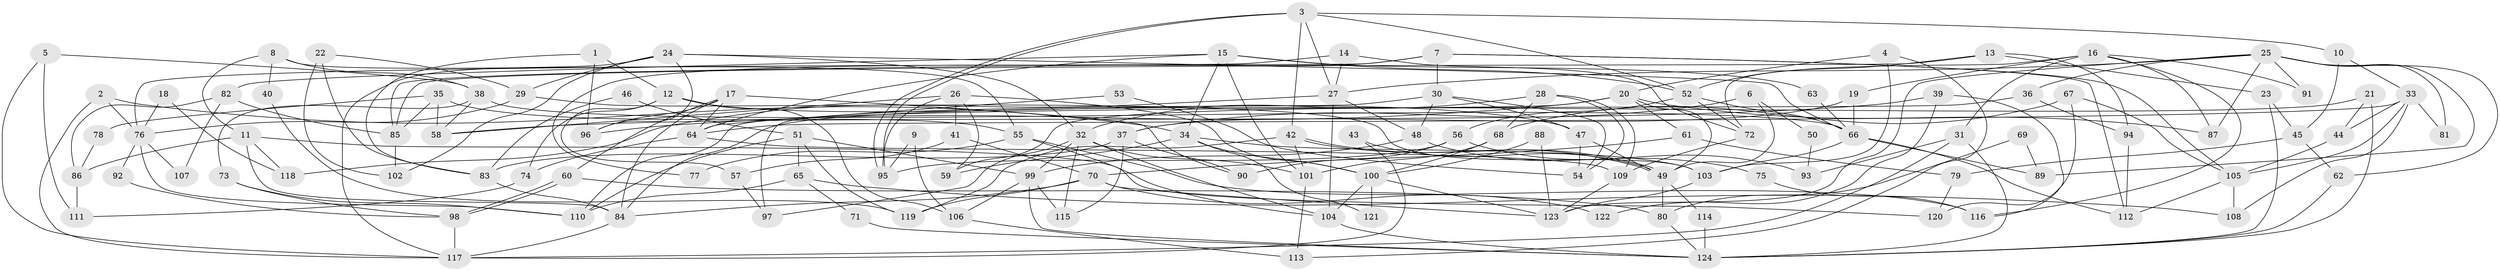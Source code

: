 // coarse degree distribution, {13: 0.024390243902439025, 8: 0.1951219512195122, 12: 0.04878048780487805, 5: 0.0975609756097561, 2: 0.12195121951219512, 6: 0.17073170731707318, 10: 0.04878048780487805, 3: 0.04878048780487805, 9: 0.0975609756097561, 7: 0.0975609756097561, 11: 0.024390243902439025, 4: 0.024390243902439025}
// Generated by graph-tools (version 1.1) at 2025/50/03/04/25 22:50:52]
// undirected, 124 vertices, 248 edges
graph export_dot {
  node [color=gray90,style=filled];
  1;
  2;
  3;
  4;
  5;
  6;
  7;
  8;
  9;
  10;
  11;
  12;
  13;
  14;
  15;
  16;
  17;
  18;
  19;
  20;
  21;
  22;
  23;
  24;
  25;
  26;
  27;
  28;
  29;
  30;
  31;
  32;
  33;
  34;
  35;
  36;
  37;
  38;
  39;
  40;
  41;
  42;
  43;
  44;
  45;
  46;
  47;
  48;
  49;
  50;
  51;
  52;
  53;
  54;
  55;
  56;
  57;
  58;
  59;
  60;
  61;
  62;
  63;
  64;
  65;
  66;
  67;
  68;
  69;
  70;
  71;
  72;
  73;
  74;
  75;
  76;
  77;
  78;
  79;
  80;
  81;
  82;
  83;
  84;
  85;
  86;
  87;
  88;
  89;
  90;
  91;
  92;
  93;
  94;
  95;
  96;
  97;
  98;
  99;
  100;
  101;
  102;
  103;
  104;
  105;
  106;
  107;
  108;
  109;
  110;
  111;
  112;
  113;
  114;
  115;
  116;
  117;
  118;
  119;
  120;
  121;
  122;
  123;
  124;
  1 -- 96;
  1 -- 12;
  1 -- 83;
  2 -- 76;
  2 -- 34;
  2 -- 117;
  3 -- 95;
  3 -- 95;
  3 -- 42;
  3 -- 10;
  3 -- 27;
  3 -- 52;
  4 -- 20;
  4 -- 103;
  4 -- 113;
  5 -- 38;
  5 -- 117;
  5 -- 111;
  6 -- 49;
  6 -- 37;
  6 -- 50;
  7 -- 105;
  7 -- 30;
  7 -- 76;
  7 -- 77;
  7 -- 112;
  8 -- 11;
  8 -- 38;
  8 -- 40;
  8 -- 55;
  9 -- 106;
  9 -- 95;
  10 -- 33;
  10 -- 45;
  11 -- 84;
  11 -- 120;
  11 -- 86;
  11 -- 118;
  12 -- 106;
  12 -- 47;
  12 -- 57;
  12 -- 74;
  13 -- 23;
  13 -- 52;
  13 -- 85;
  13 -- 94;
  14 -- 27;
  14 -- 72;
  14 -- 85;
  15 -- 101;
  15 -- 52;
  15 -- 34;
  15 -- 63;
  15 -- 64;
  15 -- 82;
  16 -- 19;
  16 -- 31;
  16 -- 72;
  16 -- 87;
  16 -- 91;
  16 -- 116;
  17 -- 96;
  17 -- 64;
  17 -- 60;
  17 -- 84;
  17 -- 90;
  18 -- 118;
  18 -- 76;
  19 -- 66;
  19 -- 37;
  20 -- 49;
  20 -- 59;
  20 -- 61;
  20 -- 87;
  20 -- 96;
  21 -- 124;
  21 -- 44;
  21 -- 84;
  22 -- 83;
  22 -- 102;
  22 -- 29;
  23 -- 45;
  23 -- 124;
  24 -- 29;
  24 -- 117;
  24 -- 32;
  24 -- 66;
  24 -- 96;
  24 -- 102;
  25 -- 123;
  25 -- 87;
  25 -- 27;
  25 -- 36;
  25 -- 62;
  25 -- 81;
  25 -- 89;
  25 -- 91;
  26 -- 41;
  26 -- 58;
  26 -- 59;
  26 -- 95;
  26 -- 100;
  27 -- 48;
  27 -- 104;
  27 -- 118;
  28 -- 32;
  28 -- 109;
  28 -- 54;
  28 -- 68;
  29 -- 103;
  29 -- 76;
  30 -- 54;
  30 -- 48;
  30 -- 47;
  30 -- 97;
  31 -- 117;
  31 -- 124;
  31 -- 93;
  32 -- 99;
  32 -- 97;
  32 -- 101;
  32 -- 104;
  32 -- 115;
  33 -- 108;
  33 -- 64;
  33 -- 44;
  33 -- 81;
  33 -- 105;
  34 -- 100;
  34 -- 59;
  34 -- 103;
  34 -- 121;
  35 -- 85;
  35 -- 55;
  35 -- 58;
  35 -- 78;
  36 -- 94;
  36 -- 110;
  37 -- 83;
  37 -- 90;
  37 -- 115;
  38 -- 66;
  38 -- 73;
  38 -- 58;
  39 -- 58;
  39 -- 116;
  39 -- 122;
  40 -- 119;
  41 -- 70;
  41 -- 57;
  42 -- 101;
  42 -- 49;
  42 -- 49;
  42 -- 119;
  43 -- 117;
  43 -- 49;
  44 -- 105;
  45 -- 62;
  45 -- 79;
  46 -- 83;
  46 -- 51;
  47 -- 49;
  47 -- 54;
  48 -- 99;
  48 -- 75;
  49 -- 80;
  49 -- 114;
  50 -- 93;
  51 -- 119;
  51 -- 110;
  51 -- 65;
  51 -- 99;
  52 -- 66;
  52 -- 56;
  52 -- 72;
  53 -- 64;
  53 -- 54;
  55 -- 104;
  55 -- 77;
  55 -- 116;
  56 -- 95;
  56 -- 90;
  56 -- 93;
  57 -- 97;
  60 -- 98;
  60 -- 98;
  60 -- 80;
  61 -- 70;
  61 -- 79;
  62 -- 124;
  63 -- 66;
  64 -- 74;
  64 -- 109;
  65 -- 110;
  65 -- 71;
  65 -- 108;
  66 -- 103;
  66 -- 89;
  66 -- 112;
  67 -- 68;
  67 -- 105;
  67 -- 120;
  68 -- 100;
  68 -- 101;
  69 -- 89;
  69 -- 80;
  70 -- 123;
  70 -- 84;
  70 -- 119;
  70 -- 122;
  71 -- 124;
  72 -- 109;
  73 -- 98;
  73 -- 110;
  74 -- 111;
  75 -- 116;
  76 -- 92;
  76 -- 107;
  76 -- 110;
  78 -- 86;
  79 -- 120;
  80 -- 124;
  82 -- 85;
  82 -- 86;
  82 -- 107;
  83 -- 84;
  84 -- 117;
  85 -- 102;
  86 -- 111;
  88 -- 100;
  88 -- 123;
  92 -- 98;
  94 -- 112;
  98 -- 117;
  99 -- 115;
  99 -- 106;
  99 -- 124;
  100 -- 104;
  100 -- 121;
  100 -- 123;
  101 -- 113;
  103 -- 123;
  104 -- 124;
  105 -- 112;
  105 -- 108;
  106 -- 113;
  109 -- 123;
  114 -- 124;
}
